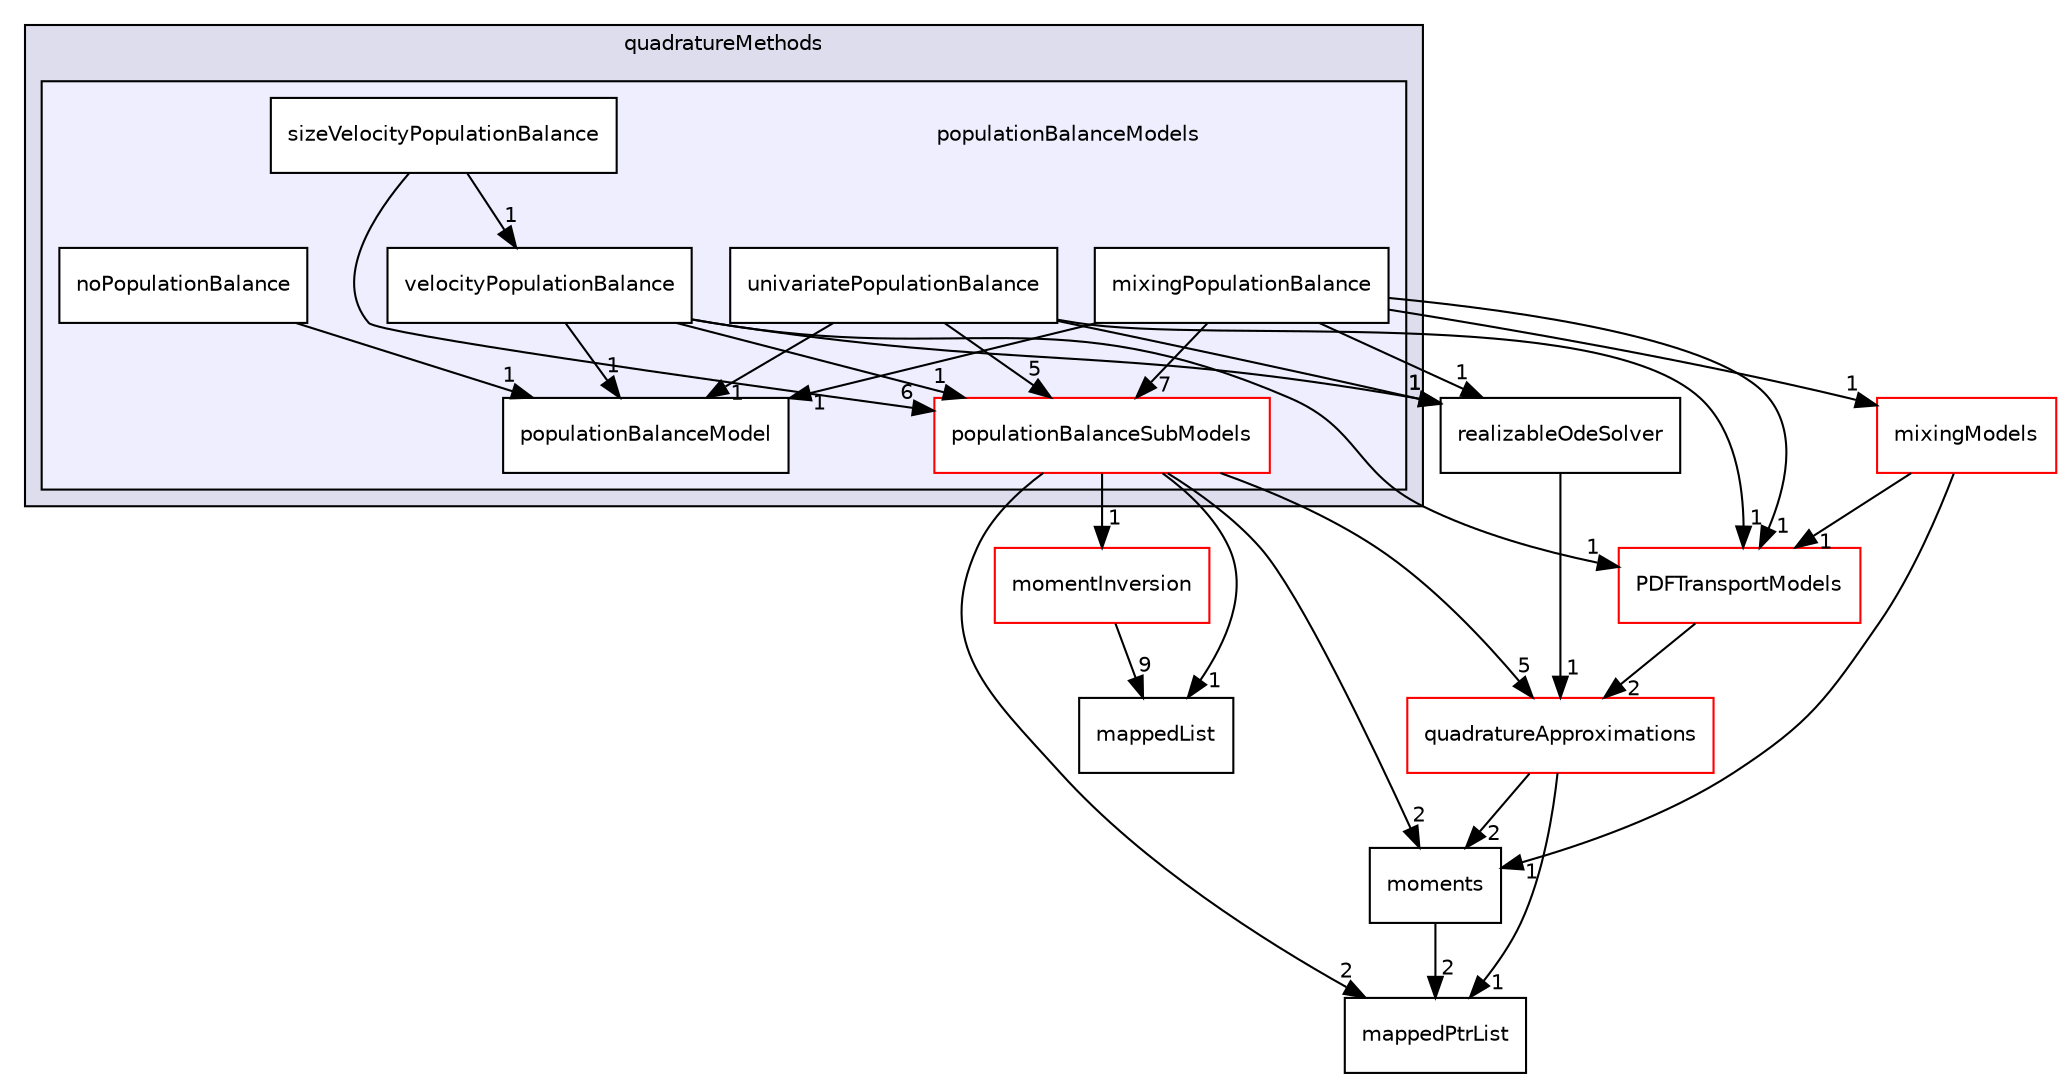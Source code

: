 digraph "populationBalanceModels" {
  bgcolor=transparent;
  compound=true
  node [ fontsize="10", fontname="Helvetica"];
  edge [ labelfontsize="10", labelfontname="Helvetica"];
  subgraph clusterdir_259a5a6e928303d9988273e835fb5828 {
    graph [ bgcolor="#ddddee", pencolor="black", label="quadratureMethods" fontname="Helvetica", fontsize="10", URL="dir_259a5a6e928303d9988273e835fb5828.html"]
  subgraph clusterdir_0ecbe6cb5f50223527ce4e1b499bd333 {
    graph [ bgcolor="#eeeeff", pencolor="black", label="" URL="dir_0ecbe6cb5f50223527ce4e1b499bd333.html"];
    dir_0ecbe6cb5f50223527ce4e1b499bd333 [shape=plaintext label="populationBalanceModels"];
    dir_91be6db3fac21f51c15b0b6a8033c8d8 [shape=box label="mixingPopulationBalance" color="black" fillcolor="white" style="filled" URL="dir_91be6db3fac21f51c15b0b6a8033c8d8.html"];
    dir_d0e84fe7131d521def30e2d5023693eb [shape=box label="noPopulationBalance" color="black" fillcolor="white" style="filled" URL="dir_d0e84fe7131d521def30e2d5023693eb.html"];
    dir_2c47f8c771a5035d1ec7eb97e91dc6fe [shape=box label="populationBalanceModel" color="black" fillcolor="white" style="filled" URL="dir_2c47f8c771a5035d1ec7eb97e91dc6fe.html"];
    dir_58c61e057ed2119d9755c9fdbb448648 [shape=box label="populationBalanceSubModels" color="red" fillcolor="white" style="filled" URL="dir_58c61e057ed2119d9755c9fdbb448648.html"];
    dir_12ae6ebfdd1ef388d3661106ae8bdfd3 [shape=box label="sizeVelocityPopulationBalance" color="black" fillcolor="white" style="filled" URL="dir_12ae6ebfdd1ef388d3661106ae8bdfd3.html"];
    dir_9fe78a6990f85c935a0517d3138ac44c [shape=box label="univariatePopulationBalance" color="black" fillcolor="white" style="filled" URL="dir_9fe78a6990f85c935a0517d3138ac44c.html"];
    dir_f171ebe2516137b830f8f28d106f2c7d [shape=box label="velocityPopulationBalance" color="black" fillcolor="white" style="filled" URL="dir_f171ebe2516137b830f8f28d106f2c7d.html"];
  }
  }
  dir_b32b5f83daaa5a3afa205645027e300d [shape=box label="mappedPtrList" URL="dir_b32b5f83daaa5a3afa205645027e300d.html"];
  dir_e33c4094dda42b63bf42ed0cf06ff677 [shape=box label="mixingModels" color="red" URL="dir_e33c4094dda42b63bf42ed0cf06ff677.html"];
  dir_987bd2a8a4b3ec7be1bd9f4b3cda3f9a [shape=box label="mappedList" URL="dir_987bd2a8a4b3ec7be1bd9f4b3cda3f9a.html"];
  dir_17a6c3d0f5fde6543c26c10fa938ae5d [shape=box label="moments" URL="dir_17a6c3d0f5fde6543c26c10fa938ae5d.html"];
  dir_0b9bb76b72c90181149adc55e92e6ea3 [shape=box label="momentInversion" color="red" URL="dir_0b9bb76b72c90181149adc55e92e6ea3.html"];
  dir_a2511ae0788c5bf3ef079489002b5a51 [shape=box label="PDFTransportModels" color="red" URL="dir_a2511ae0788c5bf3ef079489002b5a51.html"];
  dir_2612563b4083475ff22b486e956a9eea [shape=box label="realizableOdeSolver" URL="dir_2612563b4083475ff22b486e956a9eea.html"];
  dir_719cf215453ac00ed8aac873f3732925 [shape=box label="quadratureApproximations" color="red" URL="dir_719cf215453ac00ed8aac873f3732925.html"];
  dir_d0e84fe7131d521def30e2d5023693eb->dir_2c47f8c771a5035d1ec7eb97e91dc6fe [headlabel="1", labeldistance=1.5 headhref="dir_000284_000253.html"];
  dir_91be6db3fac21f51c15b0b6a8033c8d8->dir_e33c4094dda42b63bf42ed0cf06ff677 [headlabel="1", labeldistance=1.5 headhref="dir_000234_000152.html"];
  dir_91be6db3fac21f51c15b0b6a8033c8d8->dir_58c61e057ed2119d9755c9fdbb448648 [headlabel="7", labeldistance=1.5 headhref="dir_000234_000003.html"];
  dir_91be6db3fac21f51c15b0b6a8033c8d8->dir_2c47f8c771a5035d1ec7eb97e91dc6fe [headlabel="1", labeldistance=1.5 headhref="dir_000234_000253.html"];
  dir_91be6db3fac21f51c15b0b6a8033c8d8->dir_a2511ae0788c5bf3ef079489002b5a51 [headlabel="1", labeldistance=1.5 headhref="dir_000234_000305.html"];
  dir_91be6db3fac21f51c15b0b6a8033c8d8->dir_2612563b4083475ff22b486e956a9eea [headlabel="1", labeldistance=1.5 headhref="dir_000234_000323.html"];
  dir_e33c4094dda42b63bf42ed0cf06ff677->dir_17a6c3d0f5fde6543c26c10fa938ae5d [headlabel="1", labeldistance=1.5 headhref="dir_000152_000237.html"];
  dir_e33c4094dda42b63bf42ed0cf06ff677->dir_a2511ae0788c5bf3ef079489002b5a51 [headlabel="1", labeldistance=1.5 headhref="dir_000152_000305.html"];
  dir_9fe78a6990f85c935a0517d3138ac44c->dir_58c61e057ed2119d9755c9fdbb448648 [headlabel="5", labeldistance=1.5 headhref="dir_000373_000003.html"];
  dir_9fe78a6990f85c935a0517d3138ac44c->dir_2c47f8c771a5035d1ec7eb97e91dc6fe [headlabel="1", labeldistance=1.5 headhref="dir_000373_000253.html"];
  dir_9fe78a6990f85c935a0517d3138ac44c->dir_a2511ae0788c5bf3ef079489002b5a51 [headlabel="1", labeldistance=1.5 headhref="dir_000373_000305.html"];
  dir_9fe78a6990f85c935a0517d3138ac44c->dir_2612563b4083475ff22b486e956a9eea [headlabel="1", labeldistance=1.5 headhref="dir_000373_000323.html"];
  dir_58c61e057ed2119d9755c9fdbb448648->dir_b32b5f83daaa5a3afa205645027e300d [headlabel="2", labeldistance=1.5 headhref="dir_000003_000227.html"];
  dir_58c61e057ed2119d9755c9fdbb448648->dir_987bd2a8a4b3ec7be1bd9f4b3cda3f9a [headlabel="1", labeldistance=1.5 headhref="dir_000003_000226.html"];
  dir_58c61e057ed2119d9755c9fdbb448648->dir_17a6c3d0f5fde6543c26c10fa938ae5d [headlabel="2", labeldistance=1.5 headhref="dir_000003_000237.html"];
  dir_58c61e057ed2119d9755c9fdbb448648->dir_0b9bb76b72c90181149adc55e92e6ea3 [headlabel="1", labeldistance=1.5 headhref="dir_000003_000048.html"];
  dir_58c61e057ed2119d9755c9fdbb448648->dir_719cf215453ac00ed8aac873f3732925 [headlabel="5", labeldistance=1.5 headhref="dir_000003_000242.html"];
  dir_f171ebe2516137b830f8f28d106f2c7d->dir_58c61e057ed2119d9755c9fdbb448648 [headlabel="1", labeldistance=1.5 headhref="dir_000380_000003.html"];
  dir_f171ebe2516137b830f8f28d106f2c7d->dir_2c47f8c771a5035d1ec7eb97e91dc6fe [headlabel="1", labeldistance=1.5 headhref="dir_000380_000253.html"];
  dir_f171ebe2516137b830f8f28d106f2c7d->dir_a2511ae0788c5bf3ef079489002b5a51 [headlabel="1", labeldistance=1.5 headhref="dir_000380_000305.html"];
  dir_f171ebe2516137b830f8f28d106f2c7d->dir_2612563b4083475ff22b486e956a9eea [headlabel="1", labeldistance=1.5 headhref="dir_000380_000323.html"];
  dir_17a6c3d0f5fde6543c26c10fa938ae5d->dir_b32b5f83daaa5a3afa205645027e300d [headlabel="2", labeldistance=1.5 headhref="dir_000237_000227.html"];
  dir_0b9bb76b72c90181149adc55e92e6ea3->dir_987bd2a8a4b3ec7be1bd9f4b3cda3f9a [headlabel="9", labeldistance=1.5 headhref="dir_000048_000226.html"];
  dir_12ae6ebfdd1ef388d3661106ae8bdfd3->dir_58c61e057ed2119d9755c9fdbb448648 [headlabel="6", labeldistance=1.5 headhref="dir_000341_000003.html"];
  dir_12ae6ebfdd1ef388d3661106ae8bdfd3->dir_f171ebe2516137b830f8f28d106f2c7d [headlabel="1", labeldistance=1.5 headhref="dir_000341_000380.html"];
  dir_a2511ae0788c5bf3ef079489002b5a51->dir_719cf215453ac00ed8aac873f3732925 [headlabel="2", labeldistance=1.5 headhref="dir_000305_000242.html"];
  dir_2612563b4083475ff22b486e956a9eea->dir_719cf215453ac00ed8aac873f3732925 [headlabel="1", labeldistance=1.5 headhref="dir_000323_000242.html"];
  dir_719cf215453ac00ed8aac873f3732925->dir_b32b5f83daaa5a3afa205645027e300d [headlabel="1", labeldistance=1.5 headhref="dir_000242_000227.html"];
  dir_719cf215453ac00ed8aac873f3732925->dir_17a6c3d0f5fde6543c26c10fa938ae5d [headlabel="2", labeldistance=1.5 headhref="dir_000242_000237.html"];
}
